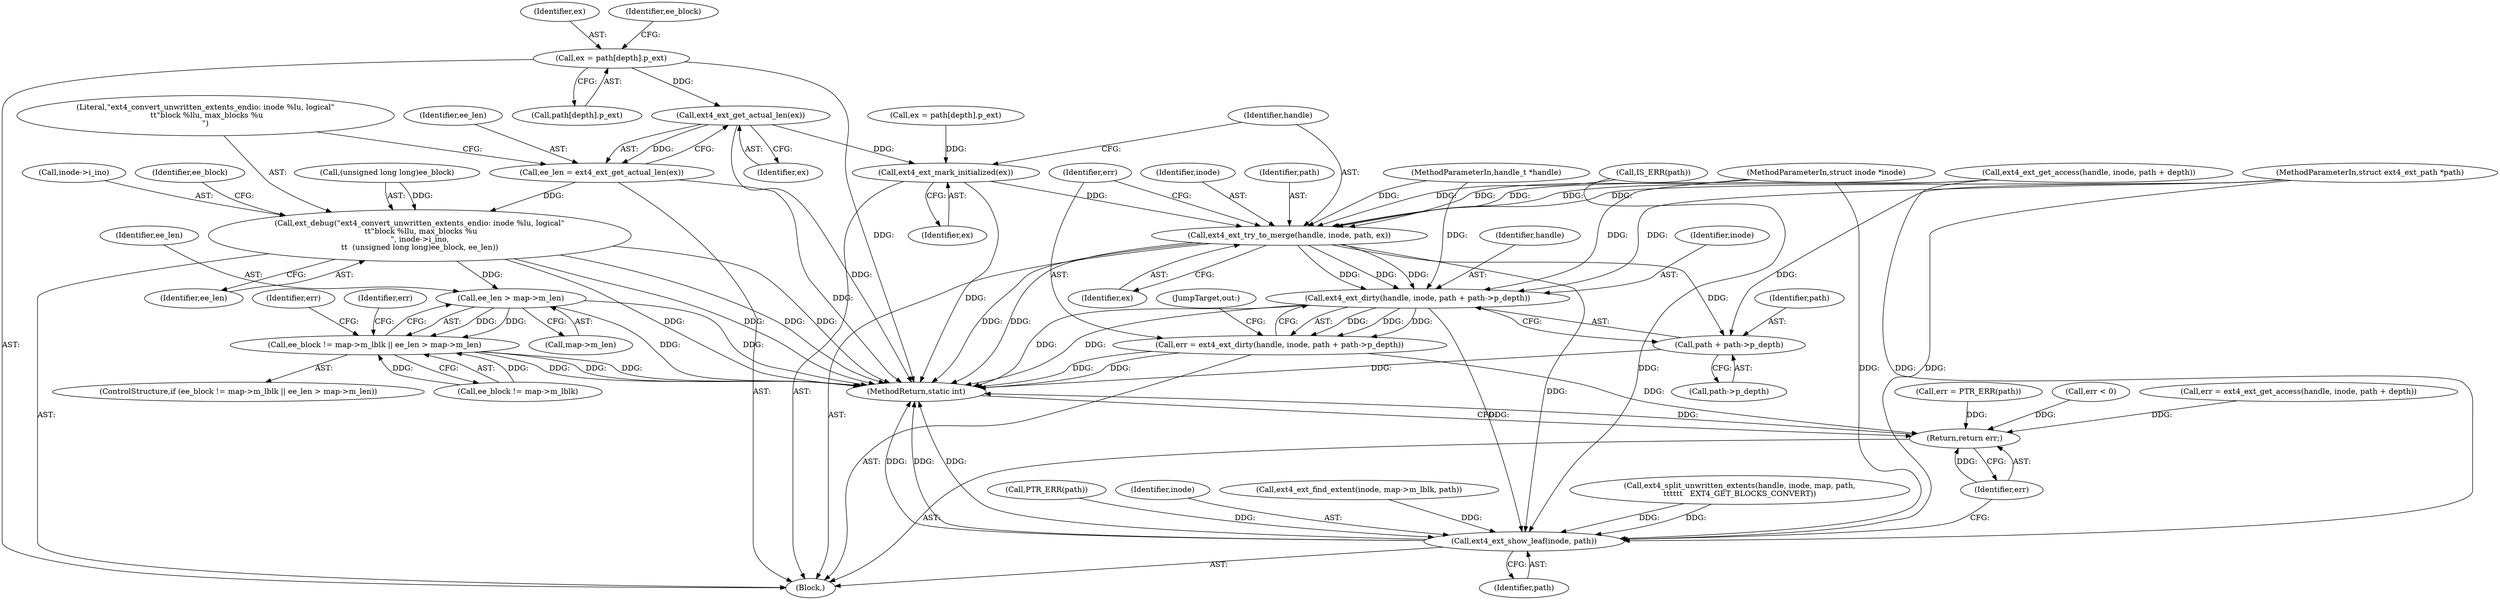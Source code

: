 digraph "0_linux_dee1f973ca341c266229faa5a1a5bb268bed3531@pointer" {
"1000137" [label="(Call,ext4_ext_get_actual_len(ex))"];
"1000122" [label="(Call,ex = path[depth].p_ext)"];
"1000135" [label="(Call,ee_len = ext4_ext_get_actual_len(ex))"];
"1000139" [label="(Call,ext_debug(\"ext4_convert_unwritten_extents_endio: inode %lu, logical\"\n \t\t\"block %llu, max_blocks %u\n\", inode->i_ino,\n\t\t  (unsigned long long)ee_block, ee_len))"];
"1000155" [label="(Call,ee_len > map->m_len)"];
"1000149" [label="(Call,ee_block != map->m_lblk || ee_len > map->m_len)"];
"1000215" [label="(Call,ext4_ext_mark_initialized(ex))"];
"1000217" [label="(Call,ext4_ext_try_to_merge(handle, inode, path, ex))"];
"1000224" [label="(Call,ext4_ext_dirty(handle, inode, path + path->p_depth))"];
"1000222" [label="(Call,err = ext4_ext_dirty(handle, inode, path + path->p_depth))"];
"1000236" [label="(Return,return err;)"];
"1000233" [label="(Call,ext4_ext_show_leaf(inode, path))"];
"1000227" [label="(Call,path + path->p_depth)"];
"1000123" [label="(Identifier,ex)"];
"1000226" [label="(Identifier,inode)"];
"1000223" [label="(Identifier,err)"];
"1000137" [label="(Call,ext4_ext_get_actual_len(ex))"];
"1000221" [label="(Identifier,ex)"];
"1000141" [label="(Call,inode->i_ino)"];
"1000151" [label="(Identifier,ee_block)"];
"1000233" [label="(Call,ext4_ext_show_leaf(inode, path))"];
"1000237" [label="(Identifier,err)"];
"1000219" [label="(Identifier,inode)"];
"1000155" [label="(Call,ee_len > map->m_len)"];
"1000204" [label="(Call,err = ext4_ext_get_access(handle, inode, path + depth))"];
"1000150" [label="(Call,ee_block != map->m_lblk)"];
"1000156" [label="(Identifier,ee_len)"];
"1000106" [label="(MethodParameterIn,struct inode *inode)"];
"1000140" [label="(Literal,\"ext4_convert_unwritten_extents_endio: inode %lu, logical\"\n \t\t\"block %llu, max_blocks %u\n\")"];
"1000130" [label="(Identifier,ee_block)"];
"1000162" [label="(Identifier,err)"];
"1000136" [label="(Identifier,ee_len)"];
"1000220" [label="(Identifier,path)"];
"1000224" [label="(Call,ext4_ext_dirty(handle, inode, path + path->p_depth))"];
"1000163" [label="(Call,ext4_split_unwritten_extents(handle, inode, map, path,\n\t\t\t\t\t\t   EXT4_GET_BLOCKS_CONVERT))"];
"1000190" [label="(Call,PTR_ERR(path))"];
"1000217" [label="(Call,ext4_ext_try_to_merge(handle, inode, path, ex))"];
"1000188" [label="(Call,err = PTR_ERR(path))"];
"1000206" [label="(Call,ext4_ext_get_access(handle, inode, path + depth))"];
"1000135" [label="(Call,ee_len = ext4_ext_get_actual_len(ex))"];
"1000222" [label="(Call,err = ext4_ext_dirty(handle, inode, path + path->p_depth))"];
"1000234" [label="(Identifier,inode)"];
"1000109" [label="(Block,)"];
"1000185" [label="(Call,IS_ERR(path))"];
"1000122" [label="(Call,ex = path[depth].p_ext)"];
"1000157" [label="(Call,map->m_len)"];
"1000105" [label="(MethodParameterIn,handle_t *handle)"];
"1000229" [label="(Call,path->p_depth)"];
"1000139" [label="(Call,ext_debug(\"ext4_convert_unwritten_extents_endio: inode %lu, logical\"\n \t\t\"block %llu, max_blocks %u\n\", inode->i_ino,\n\t\t  (unsigned long long)ee_block, ee_len))"];
"1000218" [label="(Identifier,handle)"];
"1000147" [label="(Identifier,ee_len)"];
"1000238" [label="(MethodReturn,static int)"];
"1000225" [label="(Identifier,handle)"];
"1000170" [label="(Call,err < 0)"];
"1000144" [label="(Call,(unsigned long long)ee_block)"];
"1000228" [label="(Identifier,path)"];
"1000149" [label="(Call,ee_block != map->m_lblk || ee_len > map->m_len)"];
"1000215" [label="(Call,ext4_ext_mark_initialized(ex))"];
"1000178" [label="(Call,ext4_ext_find_extent(inode, map->m_lblk, path))"];
"1000205" [label="(Identifier,err)"];
"1000236" [label="(Return,return err;)"];
"1000108" [label="(MethodParameterIn,struct ext4_ext_path *path)"];
"1000148" [label="(ControlStructure,if (ee_block != map->m_lblk || ee_len > map->m_len))"];
"1000197" [label="(Call,ex = path[depth].p_ext)"];
"1000232" [label="(JumpTarget,out:)"];
"1000227" [label="(Call,path + path->p_depth)"];
"1000138" [label="(Identifier,ex)"];
"1000216" [label="(Identifier,ex)"];
"1000235" [label="(Identifier,path)"];
"1000124" [label="(Call,path[depth].p_ext)"];
"1000137" -> "1000135"  [label="AST: "];
"1000137" -> "1000138"  [label="CFG: "];
"1000138" -> "1000137"  [label="AST: "];
"1000135" -> "1000137"  [label="CFG: "];
"1000137" -> "1000238"  [label="DDG: "];
"1000137" -> "1000135"  [label="DDG: "];
"1000122" -> "1000137"  [label="DDG: "];
"1000137" -> "1000215"  [label="DDG: "];
"1000122" -> "1000109"  [label="AST: "];
"1000122" -> "1000124"  [label="CFG: "];
"1000123" -> "1000122"  [label="AST: "];
"1000124" -> "1000122"  [label="AST: "];
"1000130" -> "1000122"  [label="CFG: "];
"1000122" -> "1000238"  [label="DDG: "];
"1000135" -> "1000109"  [label="AST: "];
"1000136" -> "1000135"  [label="AST: "];
"1000140" -> "1000135"  [label="CFG: "];
"1000135" -> "1000238"  [label="DDG: "];
"1000135" -> "1000139"  [label="DDG: "];
"1000139" -> "1000109"  [label="AST: "];
"1000139" -> "1000147"  [label="CFG: "];
"1000140" -> "1000139"  [label="AST: "];
"1000141" -> "1000139"  [label="AST: "];
"1000144" -> "1000139"  [label="AST: "];
"1000147" -> "1000139"  [label="AST: "];
"1000151" -> "1000139"  [label="CFG: "];
"1000139" -> "1000238"  [label="DDG: "];
"1000139" -> "1000238"  [label="DDG: "];
"1000139" -> "1000238"  [label="DDG: "];
"1000139" -> "1000238"  [label="DDG: "];
"1000144" -> "1000139"  [label="DDG: "];
"1000139" -> "1000155"  [label="DDG: "];
"1000155" -> "1000149"  [label="AST: "];
"1000155" -> "1000157"  [label="CFG: "];
"1000156" -> "1000155"  [label="AST: "];
"1000157" -> "1000155"  [label="AST: "];
"1000149" -> "1000155"  [label="CFG: "];
"1000155" -> "1000238"  [label="DDG: "];
"1000155" -> "1000238"  [label="DDG: "];
"1000155" -> "1000149"  [label="DDG: "];
"1000155" -> "1000149"  [label="DDG: "];
"1000149" -> "1000148"  [label="AST: "];
"1000149" -> "1000150"  [label="CFG: "];
"1000150" -> "1000149"  [label="AST: "];
"1000162" -> "1000149"  [label="CFG: "];
"1000205" -> "1000149"  [label="CFG: "];
"1000149" -> "1000238"  [label="DDG: "];
"1000149" -> "1000238"  [label="DDG: "];
"1000149" -> "1000238"  [label="DDG: "];
"1000150" -> "1000149"  [label="DDG: "];
"1000150" -> "1000149"  [label="DDG: "];
"1000215" -> "1000109"  [label="AST: "];
"1000215" -> "1000216"  [label="CFG: "];
"1000216" -> "1000215"  [label="AST: "];
"1000218" -> "1000215"  [label="CFG: "];
"1000215" -> "1000238"  [label="DDG: "];
"1000197" -> "1000215"  [label="DDG: "];
"1000215" -> "1000217"  [label="DDG: "];
"1000217" -> "1000109"  [label="AST: "];
"1000217" -> "1000221"  [label="CFG: "];
"1000218" -> "1000217"  [label="AST: "];
"1000219" -> "1000217"  [label="AST: "];
"1000220" -> "1000217"  [label="AST: "];
"1000221" -> "1000217"  [label="AST: "];
"1000223" -> "1000217"  [label="CFG: "];
"1000217" -> "1000238"  [label="DDG: "];
"1000217" -> "1000238"  [label="DDG: "];
"1000206" -> "1000217"  [label="DDG: "];
"1000206" -> "1000217"  [label="DDG: "];
"1000105" -> "1000217"  [label="DDG: "];
"1000106" -> "1000217"  [label="DDG: "];
"1000108" -> "1000217"  [label="DDG: "];
"1000185" -> "1000217"  [label="DDG: "];
"1000217" -> "1000224"  [label="DDG: "];
"1000217" -> "1000224"  [label="DDG: "];
"1000217" -> "1000224"  [label="DDG: "];
"1000217" -> "1000227"  [label="DDG: "];
"1000217" -> "1000233"  [label="DDG: "];
"1000224" -> "1000222"  [label="AST: "];
"1000224" -> "1000227"  [label="CFG: "];
"1000225" -> "1000224"  [label="AST: "];
"1000226" -> "1000224"  [label="AST: "];
"1000227" -> "1000224"  [label="AST: "];
"1000222" -> "1000224"  [label="CFG: "];
"1000224" -> "1000238"  [label="DDG: "];
"1000224" -> "1000238"  [label="DDG: "];
"1000224" -> "1000222"  [label="DDG: "];
"1000224" -> "1000222"  [label="DDG: "];
"1000224" -> "1000222"  [label="DDG: "];
"1000105" -> "1000224"  [label="DDG: "];
"1000106" -> "1000224"  [label="DDG: "];
"1000108" -> "1000224"  [label="DDG: "];
"1000224" -> "1000233"  [label="DDG: "];
"1000222" -> "1000109"  [label="AST: "];
"1000223" -> "1000222"  [label="AST: "];
"1000232" -> "1000222"  [label="CFG: "];
"1000222" -> "1000238"  [label="DDG: "];
"1000222" -> "1000238"  [label="DDG: "];
"1000222" -> "1000236"  [label="DDG: "];
"1000236" -> "1000109"  [label="AST: "];
"1000236" -> "1000237"  [label="CFG: "];
"1000237" -> "1000236"  [label="AST: "];
"1000238" -> "1000236"  [label="CFG: "];
"1000236" -> "1000238"  [label="DDG: "];
"1000237" -> "1000236"  [label="DDG: "];
"1000188" -> "1000236"  [label="DDG: "];
"1000170" -> "1000236"  [label="DDG: "];
"1000204" -> "1000236"  [label="DDG: "];
"1000233" -> "1000109"  [label="AST: "];
"1000233" -> "1000235"  [label="CFG: "];
"1000234" -> "1000233"  [label="AST: "];
"1000235" -> "1000233"  [label="AST: "];
"1000237" -> "1000233"  [label="CFG: "];
"1000233" -> "1000238"  [label="DDG: "];
"1000233" -> "1000238"  [label="DDG: "];
"1000233" -> "1000238"  [label="DDG: "];
"1000178" -> "1000233"  [label="DDG: "];
"1000206" -> "1000233"  [label="DDG: "];
"1000163" -> "1000233"  [label="DDG: "];
"1000163" -> "1000233"  [label="DDG: "];
"1000106" -> "1000233"  [label="DDG: "];
"1000190" -> "1000233"  [label="DDG: "];
"1000108" -> "1000233"  [label="DDG: "];
"1000185" -> "1000233"  [label="DDG: "];
"1000227" -> "1000229"  [label="CFG: "];
"1000228" -> "1000227"  [label="AST: "];
"1000229" -> "1000227"  [label="AST: "];
"1000227" -> "1000238"  [label="DDG: "];
"1000108" -> "1000227"  [label="DDG: "];
}
